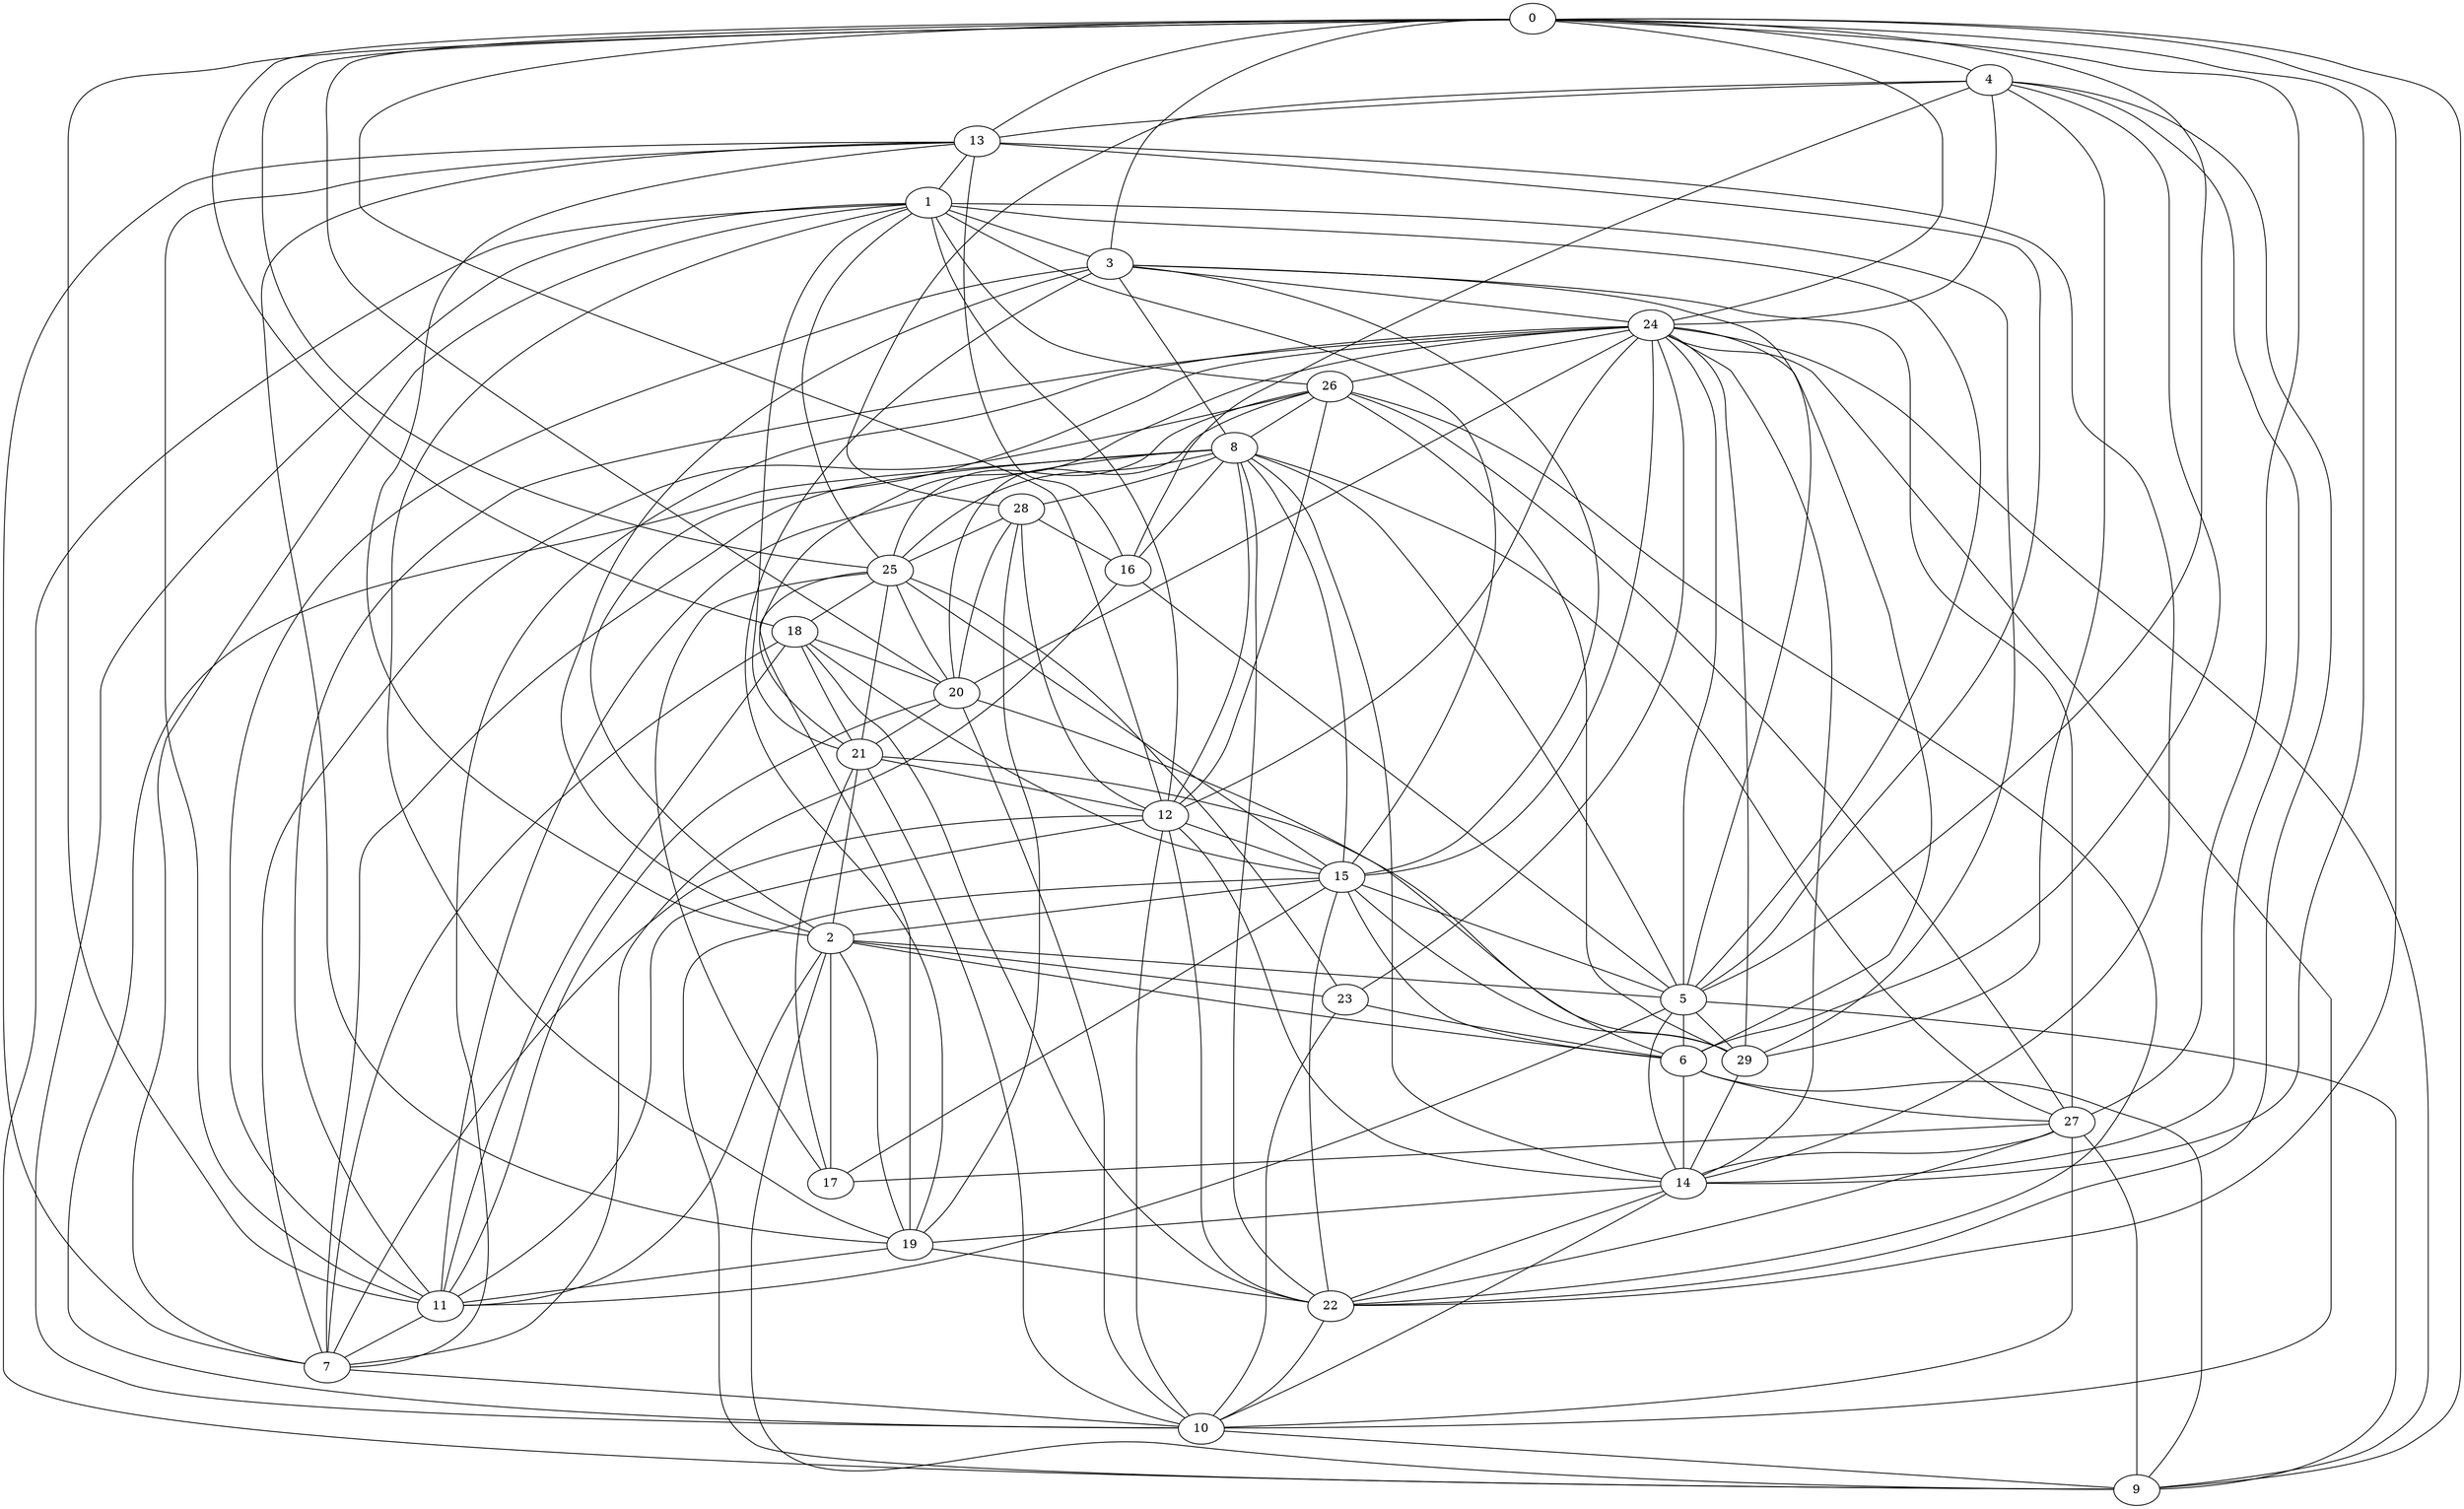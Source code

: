 strict graph G {
0;
1;
2;
3;
4;
5;
6;
7;
8;
9;
10;
11;
12;
13;
14;
15;
16;
17;
18;
19;
20;
21;
22;
23;
24;
25;
26;
27;
28;
29;
12 -- 15;
6 -- 15;
14 -- 10;
2 -- 13;
25 -- 18;
15 -- 25;
29 -- 26;
2 -- 21;
29 -- 15;
18 -- 20;
14 -- 13;
7 -- 1;
2 -- 5;
8 -- 28;
27 -- 22;
3 -- 0;
10 -- 24;
18 -- 15;
21 -- 10;
17 -- 21;
0 -- 3;
11 -- 7;
20 -- 21;
27 -- 17;
22 -- 0;
28 -- 25;
21 -- 1;
2 -- 11;
15 -- 8;
5 -- 6;
16 -- 5;
6 -- 5;
1 -- 21;
12 -- 1;
15 -- 9;
2 -- 6;
11 -- 18;
29 -- 14;
23 -- 6;
11 -- 2;
1 -- 12;
8 -- 3;
5 -- 9;
5 -- 11;
6 -- 27;
4 -- 29;
19 -- 11;
28 -- 12;
25 -- 26;
0 -- 20;
15 -- 2;
10 -- 9;
3 -- 11;
13 -- 16;
22 -- 10;
8 -- 27;
13 -- 11;
24 -- 9;
8 -- 10;
6 -- 2;
27 -- 14;
7 -- 11;
24 -- 14;
6 -- 24;
10 -- 1;
28 -- 4;
1 -- 26;
29 -- 4;
24 -- 15;
9 -- 15;
9 -- 1;
1 -- 3;
22 -- 15;
29 -- 24;
14 -- 24;
24 -- 12;
26 -- 1;
10 -- 22;
11 -- 19;
25 -- 19;
28 -- 16;
26 -- 8;
21 -- 25;
26 -- 22;
4 -- 13;
15 -- 3;
13 -- 19;
25 -- 21;
18 -- 21;
15 -- 18;
15 -- 5;
24 -- 7;
0 -- 5;
17 -- 25;
20 -- 10;
14 -- 22;
10 -- 8;
22 -- 26;
2 -- 19;
26 -- 20;
27 -- 6;
0 -- 13;
26 -- 29;
2 -- 23;
21 -- 12;
19 -- 25;
0 -- 22;
1 -- 10;
11 -- 0;
27 -- 10;
12 -- 14;
14 -- 12;
13 -- 14;
13 -- 0;
9 -- 6;
1 -- 19;
19 -- 13;
20 -- 11;
0 -- 25;
3 -- 8;
22 -- 18;
14 -- 27;
0 -- 12;
15 -- 17;
5 -- 29;
5 -- 2;
11 -- 8;
9 -- 10;
14 -- 29;
8 -- 12;
9 -- 27;
3 -- 24;
20 -- 29;
8 -- 15;
6 -- 21;
18 -- 25;
8 -- 26;
21 -- 20;
0 -- 24;
10 -- 12;
6 -- 4;
12 -- 24;
5 -- 15;
14 -- 6;
26 -- 12;
25 -- 23;
8 -- 22;
23 -- 25;
28 -- 8;
27 -- 8;
7 -- 8;
27 -- 26;
3 -- 1;
7 -- 26;
12 -- 0;
28 -- 19;
12 -- 21;
3 -- 5;
13 -- 1;
19 -- 28;
12 -- 8;
9 -- 5;
11 -- 13;
13 -- 5;
16 -- 28;
24 -- 26;
29 -- 5;
20 -- 18;
29 -- 1;
27 -- 9;
8 -- 7;
0 -- 11;
11 -- 12;
10 -- 14;
4 -- 6;
19 -- 22;
15 -- 12;
10 -- 21;
7 -- 13;
1 -- 5;
12 -- 11;
16 -- 7;
23 -- 24;
1 -- 25;
11 -- 3;
1 -- 13;
14 -- 19;
26 -- 24;
7 -- 18;
24 -- 23;
19 -- 14;
2 -- 3;
3 -- 2;
11 -- 24;
18 -- 0;
8 -- 11;
7 -- 10;
13 -- 2;
24 -- 4;
14 -- 8;
26 -- 25;
9 -- 24;
4 -- 24;
23 -- 2;
19 -- 3;
6 -- 23;
24 -- 6;
25 -- 1;
21 -- 18;
0 -- 4;
20 -- 26;
3 -- 15;
0 -- 18;
29 -- 20;
4 -- 0;
17 -- 15;
0 -- 14;
27 -- 3;
15 -- 24;
22 -- 14;
5 -- 0;
19 -- 2;
19 -- 1;
21 -- 17;
4 -- 16;
15 -- 1;
24 -- 29;
10 -- 27;
12 -- 10;
5 -- 14;
15 -- 29;
25 -- 15;
21 -- 2;
11 -- 20;
24 -- 20;
2 -- 17;
2 -- 15;
25 -- 17;
21 -- 6;
3 -- 27;
18 -- 22;
17 -- 27;
22 -- 19;
9 -- 2;
1 -- 7;
5 -- 13;
6 -- 14;
15 -- 6;
8 -- 25;
21 -- 24;
24 -- 0;
26 -- 27;
5 -- 8;
26 -- 7;
25 -- 20;
16 -- 8;
5 -- 16;
28 -- 20;
20 -- 28;
6 -- 9;
2 -- 9;
15 -- 22;
20 -- 24;
17 -- 2;
20 -- 25;
12 -- 28;
24 -- 10;
25 -- 28;
14 -- 5;
13 -- 4;
13 -- 7;
1 -- 29;
20 -- 0;
25 -- 0;
2 -- 24;
22 -- 4;
3 -- 19;
8 -- 5;
14 -- 4;
22 -- 12;
7 -- 24;
16 -- 13;
18 -- 11;
8 -- 16;
9 -- 0;
8 -- 14;
24 -- 3;
27 -- 0;
10 -- 23;
10 -- 20;
5 -- 24;
0 -- 27;
12 -- 22;
4 -- 14;
7 -- 12;
5 -- 1;
22 -- 8;
18 -- 7;
24 -- 11;
25 -- 8;
4 -- 22;
12 -- 26;
11 -- 5;
24 -- 2;
4 -- 28;
1 -- 15;
22 -- 27;
16 -- 4;
0 -- 9;
7 -- 16;
5 -- 3;
24 -- 21;
12 -- 7;
24 -- 5;
1 -- 9;
10 -- 7;
14 -- 0;
23 -- 10;
}
